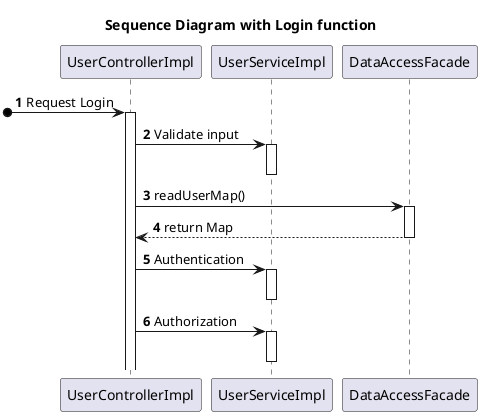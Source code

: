 @startuml

title Sequence Diagram with Login function

autonumber

participant "UserControllerImpl" as uc
participant "UserServiceImpl" as us
participant "DataAccessFacade" as da

[o-> uc++: Request Login
uc -> us++: Validate input
deactivate

uc -> da++: readUserMap()
da --> uc--: return Map

uc -> us++: Authentication
deactivate

uc -> us++: Authorization
deactivate

@enduml